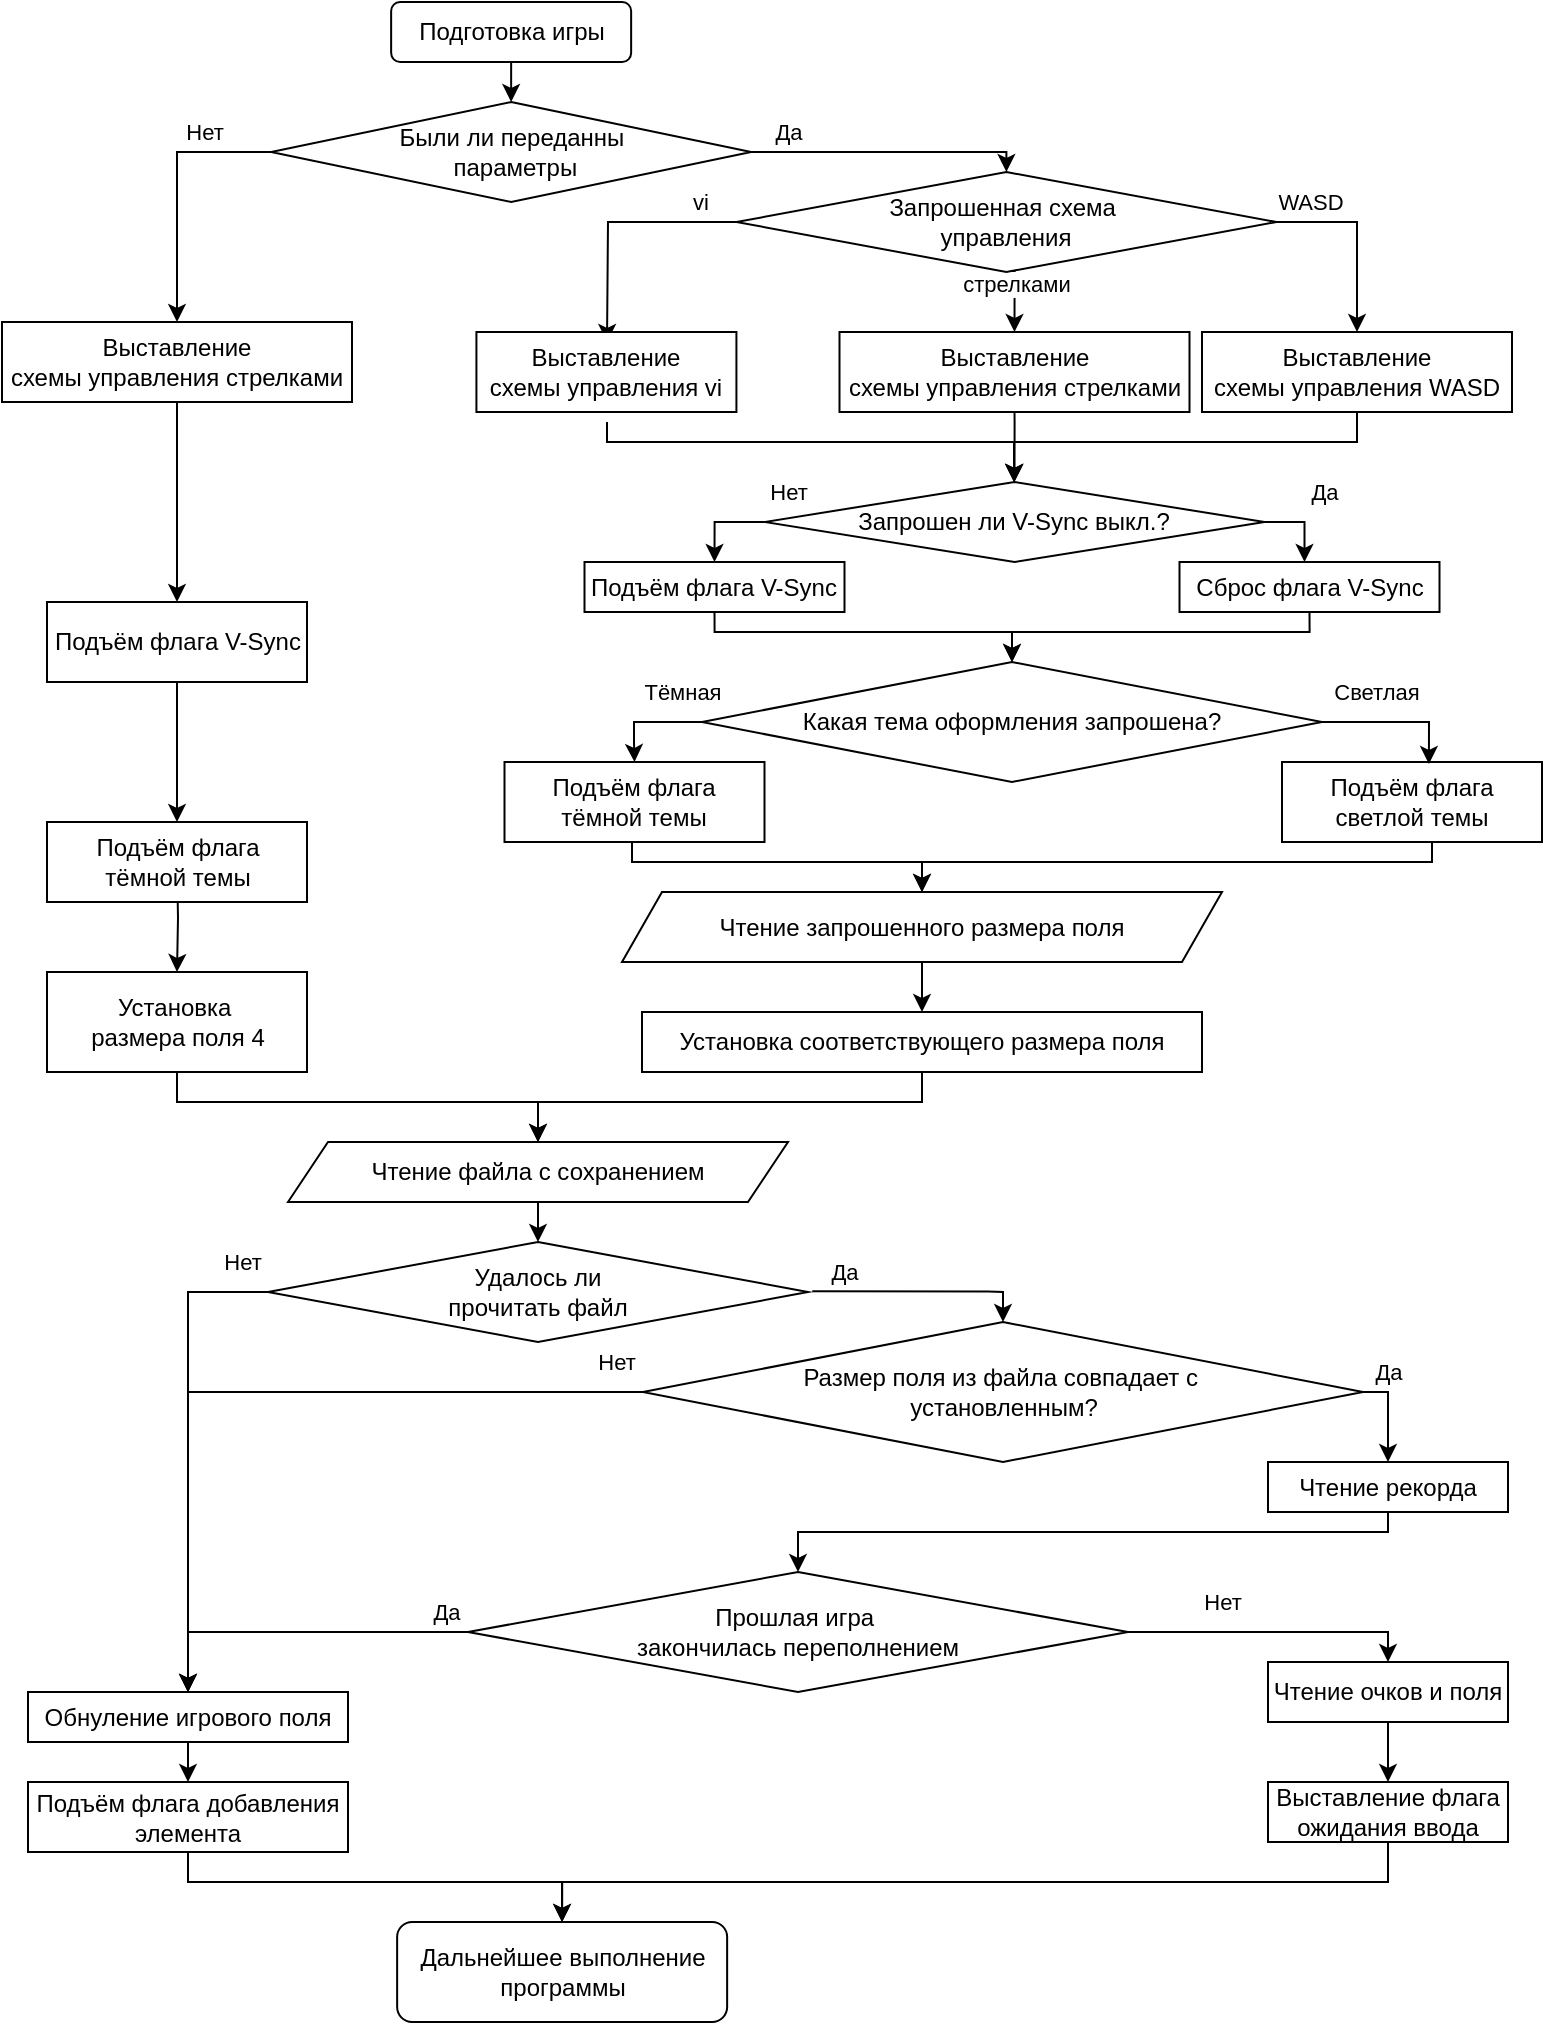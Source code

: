 <mxfile version="24.4.13" type="device">
  <diagram name="Page-1" id="8AExiW12i_gnfEKdbFFz">
    <mxGraphModel dx="1046" dy="883" grid="1" gridSize="10" guides="1" tooltips="1" connect="1" arrows="1" fold="1" page="1" pageScale="1" pageWidth="827" pageHeight="1169" math="0" shadow="0">
      <root>
        <mxCell id="0" />
        <mxCell id="1" parent="0" />
        <mxCell id="3MnkeBiUxJhdWhc5dT3K-13" style="edgeStyle=orthogonalEdgeStyle;rounded=0;orthogonalLoop=1;jettySize=auto;html=1;exitX=0.5;exitY=1;exitDx=0;exitDy=0;entryX=0.5;entryY=0;entryDx=0;entryDy=0;" parent="1" source="3MnkeBiUxJhdWhc5dT3K-6" target="3MnkeBiUxJhdWhc5dT3K-25" edge="1">
          <mxGeometry relative="1" as="geometry">
            <mxPoint x="284.57" y="50" as="targetPoint" />
          </mxGeometry>
        </mxCell>
        <mxCell id="3MnkeBiUxJhdWhc5dT3K-6" value="Подготовка игры" style="rounded=1;whiteSpace=wrap;html=1;" parent="1" vertex="1">
          <mxGeometry x="224.57" width="120" height="30" as="geometry" />
        </mxCell>
        <mxCell id="3MnkeBiUxJhdWhc5dT3K-7" value="Дальнейшее выполнение программы" style="rounded=1;whiteSpace=wrap;html=1;" parent="1" vertex="1">
          <mxGeometry x="227.57" y="960" width="165" height="50" as="geometry" />
        </mxCell>
        <mxCell id="3MnkeBiUxJhdWhc5dT3K-9" style="edgeStyle=orthogonalEdgeStyle;rounded=0;orthogonalLoop=1;jettySize=auto;html=1;exitX=0;exitY=0.5;exitDx=0;exitDy=0;entryX=0.5;entryY=0;entryDx=0;entryDy=0;" parent="1" source="3MnkeBiUxJhdWhc5dT3K-8" edge="1">
          <mxGeometry relative="1" as="geometry">
            <mxPoint x="332.5" y="170" as="targetPoint" />
          </mxGeometry>
        </mxCell>
        <mxCell id="3MnkeBiUxJhdWhc5dT3K-18" value="vi" style="edgeLabel;html=1;align=center;verticalAlign=middle;resizable=0;points=[];" parent="3MnkeBiUxJhdWhc5dT3K-9" vertex="1" connectable="0">
          <mxGeometry x="-0.704" relative="1" as="geometry">
            <mxPoint y="-10" as="offset" />
          </mxGeometry>
        </mxCell>
        <mxCell id="3MnkeBiUxJhdWhc5dT3K-16" style="edgeStyle=orthogonalEdgeStyle;rounded=0;orthogonalLoop=1;jettySize=auto;html=1;exitX=1;exitY=0.5;exitDx=0;exitDy=0;entryX=0.5;entryY=0;entryDx=0;entryDy=0;" parent="1" source="3MnkeBiUxJhdWhc5dT3K-8" target="3MnkeBiUxJhdWhc5dT3K-15" edge="1">
          <mxGeometry relative="1" as="geometry" />
        </mxCell>
        <mxCell id="3MnkeBiUxJhdWhc5dT3K-20" value="WASD" style="edgeLabel;html=1;align=center;verticalAlign=middle;resizable=0;points=[];" parent="3MnkeBiUxJhdWhc5dT3K-16" vertex="1" connectable="0">
          <mxGeometry x="-0.646" y="-2" relative="1" as="geometry">
            <mxPoint y="-12" as="offset" />
          </mxGeometry>
        </mxCell>
        <mxCell id="3MnkeBiUxJhdWhc5dT3K-17" style="edgeStyle=orthogonalEdgeStyle;rounded=0;orthogonalLoop=1;jettySize=auto;html=1;exitX=0.5;exitY=1;exitDx=0;exitDy=0;entryX=0.5;entryY=0;entryDx=0;entryDy=0;" parent="1" source="3MnkeBiUxJhdWhc5dT3K-8" edge="1" target="3MnkeBiUxJhdWhc5dT3K-64">
          <mxGeometry relative="1" as="geometry">
            <mxPoint x="532.21" y="180" as="targetPoint" />
          </mxGeometry>
        </mxCell>
        <mxCell id="3MnkeBiUxJhdWhc5dT3K-19" value="стрелками" style="edgeLabel;html=1;align=center;verticalAlign=middle;resizable=0;points=[];" parent="3MnkeBiUxJhdWhc5dT3K-17" vertex="1" connectable="0">
          <mxGeometry x="-0.4" y="-2" relative="1" as="geometry">
            <mxPoint x="2" as="offset" />
          </mxGeometry>
        </mxCell>
        <mxCell id="3MnkeBiUxJhdWhc5dT3K-8" value="&lt;div&gt;Запрошенная схема&amp;nbsp;&lt;/div&gt;&lt;div&gt;управления&lt;/div&gt;" style="rhombus;whiteSpace=wrap;html=1;" parent="1" vertex="1">
          <mxGeometry x="397.21" y="85" width="270" height="50" as="geometry" />
        </mxCell>
        <mxCell id="3MnkeBiUxJhdWhc5dT3K-107" style="edgeStyle=orthogonalEdgeStyle;rounded=0;orthogonalLoop=1;jettySize=auto;html=1;exitX=0.5;exitY=1;exitDx=0;exitDy=0;entryX=0.5;entryY=0;entryDx=0;entryDy=0;" parent="1" target="3MnkeBiUxJhdWhc5dT3K-41" edge="1">
          <mxGeometry relative="1" as="geometry">
            <Array as="points">
              <mxPoint x="333" y="220" />
              <mxPoint x="536" y="220" />
              <mxPoint x="536" y="240" />
            </Array>
            <mxPoint x="332.5" y="210" as="sourcePoint" />
            <mxPoint x="512.5" y="250" as="targetPoint" />
          </mxGeometry>
        </mxCell>
        <mxCell id="3MnkeBiUxJhdWhc5dT3K-10" value="&lt;div&gt;Выставление&lt;/div&gt;&lt;div&gt;схемы управления vi&lt;br&gt;&lt;/div&gt;" style="rounded=0;whiteSpace=wrap;html=1;" parent="1" vertex="1">
          <mxGeometry x="267.21" y="165" width="130" height="40" as="geometry" />
        </mxCell>
        <mxCell id="3MnkeBiUxJhdWhc5dT3K-23" style="edgeStyle=orthogonalEdgeStyle;rounded=0;orthogonalLoop=1;jettySize=auto;html=1;exitX=0.5;exitY=1;exitDx=0;exitDy=0;entryX=0.5;entryY=0;entryDx=0;entryDy=0;" parent="1" source="3MnkeBiUxJhdWhc5dT3K-64" target="3MnkeBiUxJhdWhc5dT3K-41" edge="1">
          <mxGeometry relative="1" as="geometry">
            <mxPoint x="540" y="220" as="targetPoint" />
            <mxPoint x="507.5" y="245" as="sourcePoint" />
            <Array as="points">
              <mxPoint x="536" y="210" />
              <mxPoint x="536" y="210" />
            </Array>
          </mxGeometry>
        </mxCell>
        <mxCell id="3MnkeBiUxJhdWhc5dT3K-24" style="edgeStyle=orthogonalEdgeStyle;rounded=0;orthogonalLoop=1;jettySize=auto;html=1;exitX=0.5;exitY=1;exitDx=0;exitDy=0;entryX=0.5;entryY=0;entryDx=0;entryDy=0;" parent="1" source="3MnkeBiUxJhdWhc5dT3K-15" target="3MnkeBiUxJhdWhc5dT3K-41" edge="1">
          <mxGeometry relative="1" as="geometry">
            <mxPoint x="512.5" y="235" as="targetPoint" />
            <Array as="points">
              <mxPoint x="708" y="220" />
              <mxPoint x="536" y="220" />
              <mxPoint x="536" y="240" />
            </Array>
          </mxGeometry>
        </mxCell>
        <mxCell id="3MnkeBiUxJhdWhc5dT3K-15" value="&lt;div&gt;Выставление&lt;/div&gt;&lt;div&gt;схемы управления WASD&lt;br&gt;&lt;/div&gt;" style="rounded=0;whiteSpace=wrap;html=1;" parent="1" vertex="1">
          <mxGeometry x="630" y="165" width="155" height="40" as="geometry" />
        </mxCell>
        <mxCell id="3MnkeBiUxJhdWhc5dT3K-37" style="edgeStyle=orthogonalEdgeStyle;rounded=0;orthogonalLoop=1;jettySize=auto;html=1;exitX=1;exitY=0.5;exitDx=0;exitDy=0;entryX=0.5;entryY=0;entryDx=0;entryDy=0;" parent="1" source="3MnkeBiUxJhdWhc5dT3K-25" target="3MnkeBiUxJhdWhc5dT3K-8" edge="1">
          <mxGeometry relative="1" as="geometry">
            <mxPoint x="441.78" y="70" as="sourcePoint" />
            <Array as="points">
              <mxPoint x="532" y="75" />
            </Array>
          </mxGeometry>
        </mxCell>
        <mxCell id="3MnkeBiUxJhdWhc5dT3K-38" value="Да" style="edgeLabel;html=1;align=center;verticalAlign=middle;resizable=0;points=[];" parent="3MnkeBiUxJhdWhc5dT3K-37" vertex="1" connectable="0">
          <mxGeometry x="-0.729" y="-3" relative="1" as="geometry">
            <mxPoint y="-13" as="offset" />
          </mxGeometry>
        </mxCell>
        <mxCell id="3MnkeBiUxJhdWhc5dT3K-70" style="edgeStyle=orthogonalEdgeStyle;rounded=0;orthogonalLoop=1;jettySize=auto;html=1;exitX=0;exitY=0.5;exitDx=0;exitDy=0;entryX=0.5;entryY=0;entryDx=0;entryDy=0;" parent="1" source="3MnkeBiUxJhdWhc5dT3K-25" target="3MnkeBiUxJhdWhc5dT3K-66" edge="1">
          <mxGeometry relative="1" as="geometry" />
        </mxCell>
        <mxCell id="3MnkeBiUxJhdWhc5dT3K-71" value="Нет" style="edgeLabel;html=1;align=center;verticalAlign=middle;resizable=0;points=[];" parent="3MnkeBiUxJhdWhc5dT3K-70" vertex="1" connectable="0">
          <mxGeometry x="-0.305" relative="1" as="geometry">
            <mxPoint x="12" y="-10" as="offset" />
          </mxGeometry>
        </mxCell>
        <mxCell id="3MnkeBiUxJhdWhc5dT3K-25" value="&lt;div&gt;Были ли переданны&lt;/div&gt;&lt;div&gt;&amp;nbsp;параметры&lt;/div&gt;" style="rhombus;whiteSpace=wrap;html=1;" parent="1" vertex="1">
          <mxGeometry x="164.57" y="50" width="240" height="50" as="geometry" />
        </mxCell>
        <mxCell id="3MnkeBiUxJhdWhc5dT3K-41" value="&lt;div&gt;Запрошен ли V-Sync&lt;span style=&quot;background-color: initial;&quot;&gt;&amp;nbsp;выкл.?&lt;/span&gt;&lt;/div&gt;" style="rhombus;whiteSpace=wrap;html=1;" parent="1" vertex="1">
          <mxGeometry x="411.25" y="240" width="250" height="40" as="geometry" />
        </mxCell>
        <mxCell id="3MnkeBiUxJhdWhc5dT3K-56" style="edgeStyle=orthogonalEdgeStyle;rounded=0;orthogonalLoop=1;jettySize=auto;html=1;exitX=0.5;exitY=1;exitDx=0;exitDy=0;entryX=0.5;entryY=0;entryDx=0;entryDy=0;" parent="1" source="3MnkeBiUxJhdWhc5dT3K-42" target="3MnkeBiUxJhdWhc5dT3K-48" edge="1">
          <mxGeometry relative="1" as="geometry">
            <Array as="points">
              <mxPoint x="386" y="315" />
              <mxPoint x="535" y="315" />
            </Array>
            <mxPoint x="558.75" y="330" as="targetPoint" />
          </mxGeometry>
        </mxCell>
        <mxCell id="3MnkeBiUxJhdWhc5dT3K-42" value="Подъём флага V-Sync" style="rounded=0;whiteSpace=wrap;html=1;" parent="1" vertex="1">
          <mxGeometry x="321.25" y="280" width="130" height="25" as="geometry" />
        </mxCell>
        <mxCell id="3MnkeBiUxJhdWhc5dT3K-57" style="edgeStyle=orthogonalEdgeStyle;rounded=0;orthogonalLoop=1;jettySize=auto;html=1;exitX=0.5;exitY=1;exitDx=0;exitDy=0;entryX=0.5;entryY=0;entryDx=0;entryDy=0;" parent="1" source="3MnkeBiUxJhdWhc5dT3K-43" target="3MnkeBiUxJhdWhc5dT3K-48" edge="1">
          <mxGeometry relative="1" as="geometry">
            <Array as="points">
              <mxPoint x="684" y="315" />
              <mxPoint x="535" y="315" />
            </Array>
            <mxPoint x="558.75" y="330" as="targetPoint" />
          </mxGeometry>
        </mxCell>
        <mxCell id="3MnkeBiUxJhdWhc5dT3K-43" value="Сброс флага V-Sync" style="rounded=0;whiteSpace=wrap;html=1;" parent="1" vertex="1">
          <mxGeometry x="618.75" y="280" width="130" height="25" as="geometry" />
        </mxCell>
        <mxCell id="3MnkeBiUxJhdWhc5dT3K-44" style="edgeStyle=orthogonalEdgeStyle;rounded=0;orthogonalLoop=1;jettySize=auto;html=1;exitX=0;exitY=0.5;exitDx=0;exitDy=0;entryX=0.5;entryY=0;entryDx=0;entryDy=0;" parent="1" source="3MnkeBiUxJhdWhc5dT3K-41" target="3MnkeBiUxJhdWhc5dT3K-42" edge="1">
          <mxGeometry relative="1" as="geometry">
            <Array as="points">
              <mxPoint x="386.25" y="260" />
            </Array>
          </mxGeometry>
        </mxCell>
        <mxCell id="3MnkeBiUxJhdWhc5dT3K-45" value="Нет" style="edgeLabel;html=1;align=center;verticalAlign=middle;resizable=0;points=[];" parent="3MnkeBiUxJhdWhc5dT3K-44" vertex="1" connectable="0">
          <mxGeometry x="-0.636" y="-3" relative="1" as="geometry">
            <mxPoint x="19" y="-12" as="offset" />
          </mxGeometry>
        </mxCell>
        <mxCell id="3MnkeBiUxJhdWhc5dT3K-46" style="edgeStyle=orthogonalEdgeStyle;rounded=0;orthogonalLoop=1;jettySize=auto;html=1;exitX=1;exitY=0.5;exitDx=0;exitDy=0;" parent="1" source="3MnkeBiUxJhdWhc5dT3K-41" target="3MnkeBiUxJhdWhc5dT3K-43" edge="1">
          <mxGeometry relative="1" as="geometry">
            <Array as="points">
              <mxPoint x="681.25" y="260" />
            </Array>
          </mxGeometry>
        </mxCell>
        <mxCell id="3MnkeBiUxJhdWhc5dT3K-47" value="Да" style="edgeLabel;html=1;align=center;verticalAlign=middle;resizable=0;points=[];" parent="3MnkeBiUxJhdWhc5dT3K-46" vertex="1" connectable="0">
          <mxGeometry x="-0.691" y="3" relative="1" as="geometry">
            <mxPoint x="23" y="-12" as="offset" />
          </mxGeometry>
        </mxCell>
        <mxCell id="3MnkeBiUxJhdWhc5dT3K-48" value="&lt;div&gt;Какая тема оформления&amp;nbsp;&lt;span style=&quot;background-color: initial;&quot;&gt;запрошена?&lt;/span&gt;&lt;/div&gt;" style="rhombus;whiteSpace=wrap;html=1;" parent="1" vertex="1">
          <mxGeometry x="380" y="330" width="310" height="60" as="geometry" />
        </mxCell>
        <mxCell id="3MnkeBiUxJhdWhc5dT3K-59" style="edgeStyle=orthogonalEdgeStyle;rounded=0;orthogonalLoop=1;jettySize=auto;html=1;exitX=0.5;exitY=1;exitDx=0;exitDy=0;entryX=0.5;entryY=0;entryDx=0;entryDy=0;" parent="1" source="3MnkeBiUxJhdWhc5dT3K-49" target="3MnkeBiUxJhdWhc5dT3K-58" edge="1">
          <mxGeometry relative="1" as="geometry">
            <Array as="points">
              <mxPoint x="345" y="420" />
              <mxPoint x="345" y="430" />
              <mxPoint x="490" y="430" />
            </Array>
          </mxGeometry>
        </mxCell>
        <mxCell id="3MnkeBiUxJhdWhc5dT3K-49" value="&lt;div&gt;Подъём флага&lt;/div&gt;&lt;div&gt;тёмной темы&lt;br&gt;&lt;/div&gt;" style="rounded=0;whiteSpace=wrap;html=1;" parent="1" vertex="1">
          <mxGeometry x="281.25" y="380" width="130" height="40" as="geometry" />
        </mxCell>
        <mxCell id="3MnkeBiUxJhdWhc5dT3K-60" style="edgeStyle=orthogonalEdgeStyle;rounded=0;orthogonalLoop=1;jettySize=auto;html=1;exitX=0.5;exitY=1;exitDx=0;exitDy=0;entryX=0.5;entryY=0;entryDx=0;entryDy=0;" parent="1" source="3MnkeBiUxJhdWhc5dT3K-50" target="3MnkeBiUxJhdWhc5dT3K-58" edge="1">
          <mxGeometry relative="1" as="geometry">
            <mxPoint x="490" y="525" as="targetPoint" />
            <Array as="points">
              <mxPoint x="745" y="420" />
              <mxPoint x="745" y="430" />
              <mxPoint x="490" y="430" />
            </Array>
          </mxGeometry>
        </mxCell>
        <mxCell id="3MnkeBiUxJhdWhc5dT3K-50" value="&lt;div&gt;Подъём флага&lt;/div&gt;&lt;div&gt;светлой темы&lt;br&gt;&lt;/div&gt;" style="rounded=0;whiteSpace=wrap;html=1;" parent="1" vertex="1">
          <mxGeometry x="670" y="380" width="130" height="40" as="geometry" />
        </mxCell>
        <mxCell id="3MnkeBiUxJhdWhc5dT3K-51" style="edgeStyle=orthogonalEdgeStyle;rounded=0;orthogonalLoop=1;jettySize=auto;html=1;exitX=0;exitY=0.5;exitDx=0;exitDy=0;entryX=0.5;entryY=0;entryDx=0;entryDy=0;" parent="1" source="3MnkeBiUxJhdWhc5dT3K-48" target="3MnkeBiUxJhdWhc5dT3K-49" edge="1">
          <mxGeometry relative="1" as="geometry">
            <mxPoint x="380" y="435" as="sourcePoint" />
            <Array as="points">
              <mxPoint x="346" y="360" />
              <mxPoint x="346" y="370" />
            </Array>
          </mxGeometry>
        </mxCell>
        <mxCell id="3MnkeBiUxJhdWhc5dT3K-52" value="Тёмная" style="edgeLabel;html=1;align=center;verticalAlign=middle;resizable=0;points=[];" parent="3MnkeBiUxJhdWhc5dT3K-51" vertex="1" connectable="0">
          <mxGeometry x="-0.636" y="-3" relative="1" as="geometry">
            <mxPoint y="-12" as="offset" />
          </mxGeometry>
        </mxCell>
        <mxCell id="3MnkeBiUxJhdWhc5dT3K-53" style="edgeStyle=orthogonalEdgeStyle;rounded=0;orthogonalLoop=1;jettySize=auto;html=1;entryX=0.565;entryY=0.025;entryDx=0;entryDy=0;entryPerimeter=0;exitX=1;exitY=0.5;exitDx=0;exitDy=0;" parent="1" source="3MnkeBiUxJhdWhc5dT3K-48" target="3MnkeBiUxJhdWhc5dT3K-50" edge="1">
          <mxGeometry relative="1" as="geometry">
            <mxPoint x="710" y="375" as="sourcePoint" />
          </mxGeometry>
        </mxCell>
        <mxCell id="3MnkeBiUxJhdWhc5dT3K-54" value="Светлая" style="edgeLabel;html=1;align=center;verticalAlign=middle;resizable=0;points=[];" parent="3MnkeBiUxJhdWhc5dT3K-53" vertex="1" connectable="0">
          <mxGeometry x="-0.691" y="3" relative="1" as="geometry">
            <mxPoint x="15" y="-12" as="offset" />
          </mxGeometry>
        </mxCell>
        <mxCell id="3MnkeBiUxJhdWhc5dT3K-62" style="edgeStyle=orthogonalEdgeStyle;rounded=0;orthogonalLoop=1;jettySize=auto;html=1;exitX=0.5;exitY=1;exitDx=0;exitDy=0;entryX=0.5;entryY=0;entryDx=0;entryDy=0;" parent="1" source="3MnkeBiUxJhdWhc5dT3K-58" target="3MnkeBiUxJhdWhc5dT3K-61" edge="1">
          <mxGeometry relative="1" as="geometry" />
        </mxCell>
        <mxCell id="3MnkeBiUxJhdWhc5dT3K-58" value="Чтение запрошенного размера поля" style="shape=parallelogram;perimeter=parallelogramPerimeter;whiteSpace=wrap;html=1;fixedSize=1;" parent="1" vertex="1">
          <mxGeometry x="340" y="445" width="300" height="35" as="geometry" />
        </mxCell>
        <mxCell id="3MnkeBiUxJhdWhc5dT3K-106" style="edgeStyle=orthogonalEdgeStyle;rounded=0;orthogonalLoop=1;jettySize=auto;html=1;exitX=0.5;exitY=1;exitDx=0;exitDy=0;entryX=0.5;entryY=0;entryDx=0;entryDy=0;" parent="1" source="3MnkeBiUxJhdWhc5dT3K-61" target="3MnkeBiUxJhdWhc5dT3K-63" edge="1">
          <mxGeometry relative="1" as="geometry">
            <mxPoint x="301" y="721.32" as="targetPoint" />
            <mxPoint x="490" y="650" as="sourcePoint" />
            <Array as="points">
              <mxPoint x="490" y="550" />
              <mxPoint x="298" y="550" />
            </Array>
          </mxGeometry>
        </mxCell>
        <mxCell id="3MnkeBiUxJhdWhc5dT3K-61" value="Установка соответствующего размера поля" style="rounded=0;whiteSpace=wrap;html=1;" parent="1" vertex="1">
          <mxGeometry x="350" y="505" width="280" height="30" as="geometry" />
        </mxCell>
        <mxCell id="3MnkeBiUxJhdWhc5dT3K-80" style="edgeStyle=orthogonalEdgeStyle;rounded=0;orthogonalLoop=1;jettySize=auto;html=1;exitX=0.5;exitY=1;exitDx=0;exitDy=0;entryX=0.5;entryY=0;entryDx=0;entryDy=0;" parent="1" source="3MnkeBiUxJhdWhc5dT3K-63" target="3MnkeBiUxJhdWhc5dT3K-79" edge="1">
          <mxGeometry relative="1" as="geometry" />
        </mxCell>
        <mxCell id="3MnkeBiUxJhdWhc5dT3K-63" value="&lt;div&gt;Чтение файла с сохранением&lt;br&gt;&lt;/div&gt;" style="shape=parallelogram;perimeter=parallelogramPerimeter;whiteSpace=wrap;html=1;fixedSize=1;" parent="1" vertex="1">
          <mxGeometry x="173" y="570" width="250" height="30" as="geometry" />
        </mxCell>
        <mxCell id="3MnkeBiUxJhdWhc5dT3K-64" value="&lt;div&gt;Выставление&lt;/div&gt;&lt;div&gt;схемы управления стрелками&lt;br&gt;&lt;/div&gt;" style="rounded=0;whiteSpace=wrap;html=1;" parent="1" vertex="1">
          <mxGeometry x="448.75" y="165" width="175" height="40" as="geometry" />
        </mxCell>
        <mxCell id="3MnkeBiUxJhdWhc5dT3K-72" style="edgeStyle=orthogonalEdgeStyle;rounded=0;orthogonalLoop=1;jettySize=auto;html=1;exitX=0.5;exitY=1;exitDx=0;exitDy=0;entryX=0.5;entryY=0;entryDx=0;entryDy=0;" parent="1" source="3MnkeBiUxJhdWhc5dT3K-66" target="3MnkeBiUxJhdWhc5dT3K-67" edge="1">
          <mxGeometry relative="1" as="geometry" />
        </mxCell>
        <mxCell id="3MnkeBiUxJhdWhc5dT3K-66" value="&lt;div&gt;Выставление&lt;/div&gt;&lt;div&gt;схемы управления стрелками&lt;br&gt;&lt;/div&gt;" style="rounded=0;whiteSpace=wrap;html=1;" parent="1" vertex="1">
          <mxGeometry x="30" y="160" width="175" height="40" as="geometry" />
        </mxCell>
        <mxCell id="3MnkeBiUxJhdWhc5dT3K-73" style="edgeStyle=orthogonalEdgeStyle;rounded=0;orthogonalLoop=1;jettySize=auto;html=1;exitX=0.5;exitY=1;exitDx=0;exitDy=0;entryX=0.5;entryY=0;entryDx=0;entryDy=0;" parent="1" source="3MnkeBiUxJhdWhc5dT3K-67" target="3MnkeBiUxJhdWhc5dT3K-68" edge="1">
          <mxGeometry relative="1" as="geometry" />
        </mxCell>
        <mxCell id="3MnkeBiUxJhdWhc5dT3K-67" value="Подъём флага V-Sync" style="rounded=0;whiteSpace=wrap;html=1;" parent="1" vertex="1">
          <mxGeometry x="52.5" y="300" width="130" height="40" as="geometry" />
        </mxCell>
        <mxCell id="3MnkeBiUxJhdWhc5dT3K-74" style="edgeStyle=orthogonalEdgeStyle;rounded=0;orthogonalLoop=1;jettySize=auto;html=1;exitX=0.5;exitY=1;exitDx=0;exitDy=0;entryX=0.5;entryY=0;entryDx=0;entryDy=0;" parent="1" target="3MnkeBiUxJhdWhc5dT3K-69" edge="1">
          <mxGeometry relative="1" as="geometry">
            <mxPoint x="117.5" y="430" as="sourcePoint" />
          </mxGeometry>
        </mxCell>
        <mxCell id="3MnkeBiUxJhdWhc5dT3K-68" value="&lt;div&gt;Подъём флага&lt;/div&gt;&lt;div&gt;тёмной темы&lt;br&gt;&lt;/div&gt;" style="rounded=0;whiteSpace=wrap;html=1;" parent="1" vertex="1">
          <mxGeometry x="52.5" y="410" width="130" height="40" as="geometry" />
        </mxCell>
        <mxCell id="3MnkeBiUxJhdWhc5dT3K-75" style="edgeStyle=orthogonalEdgeStyle;rounded=0;orthogonalLoop=1;jettySize=auto;html=1;exitX=0.5;exitY=1;exitDx=0;exitDy=0;entryX=0.5;entryY=0;entryDx=0;entryDy=0;" parent="1" source="3MnkeBiUxJhdWhc5dT3K-69" target="3MnkeBiUxJhdWhc5dT3K-63" edge="1">
          <mxGeometry relative="1" as="geometry">
            <Array as="points">
              <mxPoint x="117" y="550" />
              <mxPoint x="298" y="550" />
            </Array>
          </mxGeometry>
        </mxCell>
        <mxCell id="3MnkeBiUxJhdWhc5dT3K-69" value="&lt;div&gt;Установка&amp;nbsp;&lt;/div&gt;&lt;div&gt;размера поля 4&lt;/div&gt;" style="rounded=0;whiteSpace=wrap;html=1;" parent="1" vertex="1">
          <mxGeometry x="52.5" y="485" width="130" height="50" as="geometry" />
        </mxCell>
        <mxCell id="3MnkeBiUxJhdWhc5dT3K-92" style="edgeStyle=orthogonalEdgeStyle;rounded=0;orthogonalLoop=1;jettySize=auto;html=1;exitX=0.5;exitY=1;exitDx=0;exitDy=0;entryX=0.5;entryY=0;entryDx=0;entryDy=0;" parent="1" source="3MnkeBiUxJhdWhc5dT3K-77" target="3MnkeBiUxJhdWhc5dT3K-91" edge="1">
          <mxGeometry relative="1" as="geometry" />
        </mxCell>
        <mxCell id="3MnkeBiUxJhdWhc5dT3K-77" value="Обнуление игрового поля" style="rounded=0;whiteSpace=wrap;html=1;" parent="1" vertex="1">
          <mxGeometry x="43" y="845" width="160" height="25" as="geometry" />
        </mxCell>
        <mxCell id="3MnkeBiUxJhdWhc5dT3K-85" style="edgeStyle=orthogonalEdgeStyle;rounded=0;orthogonalLoop=1;jettySize=auto;html=1;exitX=1.008;exitY=0.493;exitDx=0;exitDy=0;exitPerimeter=0;entryX=0.5;entryY=0;entryDx=0;entryDy=0;" parent="1" source="3MnkeBiUxJhdWhc5dT3K-79" target="3MnkeBiUxJhdWhc5dT3K-84" edge="1">
          <mxGeometry relative="1" as="geometry">
            <mxPoint x="563" y="630" as="targetPoint" />
            <Array as="points">
              <mxPoint x="523" y="645" />
              <mxPoint x="531" y="645" />
            </Array>
          </mxGeometry>
        </mxCell>
        <mxCell id="3MnkeBiUxJhdWhc5dT3K-86" value="Да" style="edgeLabel;html=1;align=center;verticalAlign=middle;resizable=0;points=[];" parent="3MnkeBiUxJhdWhc5dT3K-85" vertex="1" connectable="0">
          <mxGeometry x="-0.646" y="1" relative="1" as="geometry">
            <mxPoint x="-4" y="-9" as="offset" />
          </mxGeometry>
        </mxCell>
        <mxCell id="3MnkeBiUxJhdWhc5dT3K-108" style="edgeStyle=orthogonalEdgeStyle;rounded=0;orthogonalLoop=1;jettySize=auto;html=1;exitX=0;exitY=0.5;exitDx=0;exitDy=0;" parent="1" source="3MnkeBiUxJhdWhc5dT3K-79" target="3MnkeBiUxJhdWhc5dT3K-77" edge="1">
          <mxGeometry relative="1" as="geometry" />
        </mxCell>
        <mxCell id="3MnkeBiUxJhdWhc5dT3K-115" value="Нет" style="edgeLabel;html=1;align=center;verticalAlign=middle;resizable=0;points=[];" parent="3MnkeBiUxJhdWhc5dT3K-108" vertex="1" connectable="0">
          <mxGeometry x="-0.892" relative="1" as="geometry">
            <mxPoint y="-15" as="offset" />
          </mxGeometry>
        </mxCell>
        <mxCell id="3MnkeBiUxJhdWhc5dT3K-79" value="&lt;div&gt;Удалось ли &lt;br&gt;&lt;/div&gt;&lt;div&gt;прочитать файл&lt;br&gt;&lt;/div&gt;" style="rhombus;whiteSpace=wrap;html=1;" parent="1" vertex="1">
          <mxGeometry x="163" y="620" width="270" height="50" as="geometry" />
        </mxCell>
        <mxCell id="3MnkeBiUxJhdWhc5dT3K-96" style="edgeStyle=orthogonalEdgeStyle;rounded=0;orthogonalLoop=1;jettySize=auto;html=1;exitX=1;exitY=0.5;exitDx=0;exitDy=0;entryX=0.5;entryY=0;entryDx=0;entryDy=0;" parent="1" source="3MnkeBiUxJhdWhc5dT3K-84" target="3MnkeBiUxJhdWhc5dT3K-95" edge="1">
          <mxGeometry relative="1" as="geometry" />
        </mxCell>
        <mxCell id="3MnkeBiUxJhdWhc5dT3K-116" value="Да" style="edgeLabel;html=1;align=center;verticalAlign=middle;resizable=0;points=[];" parent="3MnkeBiUxJhdWhc5dT3K-96" vertex="1" connectable="0">
          <mxGeometry x="-0.307" relative="1" as="geometry">
            <mxPoint y="-14" as="offset" />
          </mxGeometry>
        </mxCell>
        <mxCell id="3MnkeBiUxJhdWhc5dT3K-113" style="edgeStyle=orthogonalEdgeStyle;rounded=0;orthogonalLoop=1;jettySize=auto;html=1;exitX=0;exitY=0.5;exitDx=0;exitDy=0;entryX=0.5;entryY=0;entryDx=0;entryDy=0;" parent="1" source="3MnkeBiUxJhdWhc5dT3K-84" target="3MnkeBiUxJhdWhc5dT3K-77" edge="1">
          <mxGeometry relative="1" as="geometry" />
        </mxCell>
        <mxCell id="3MnkeBiUxJhdWhc5dT3K-114" value="Нет" style="edgeLabel;html=1;align=center;verticalAlign=middle;resizable=0;points=[];" parent="3MnkeBiUxJhdWhc5dT3K-113" vertex="1" connectable="0">
          <mxGeometry x="-0.926" relative="1" as="geometry">
            <mxPoint y="-15" as="offset" />
          </mxGeometry>
        </mxCell>
        <mxCell id="3MnkeBiUxJhdWhc5dT3K-84" value="&lt;div&gt;Размер поля из файла совпадает с&amp;nbsp;&lt;/div&gt;&lt;div&gt;установленным?&lt;/div&gt;" style="rhombus;whiteSpace=wrap;html=1;" parent="1" vertex="1">
          <mxGeometry x="350.5" y="660" width="360" height="70" as="geometry" />
        </mxCell>
        <mxCell id="3MnkeBiUxJhdWhc5dT3K-104" style="edgeStyle=orthogonalEdgeStyle;rounded=0;orthogonalLoop=1;jettySize=auto;html=1;exitX=0.5;exitY=1;exitDx=0;exitDy=0;entryX=0.5;entryY=0;entryDx=0;entryDy=0;" parent="1" source="3MnkeBiUxJhdWhc5dT3K-91" target="3MnkeBiUxJhdWhc5dT3K-7" edge="1">
          <mxGeometry relative="1" as="geometry">
            <Array as="points">
              <mxPoint x="126" y="940" />
              <mxPoint x="310" y="940" />
              <mxPoint x="310" y="960" />
            </Array>
          </mxGeometry>
        </mxCell>
        <mxCell id="3MnkeBiUxJhdWhc5dT3K-91" value="Подъём флага добавления элемента" style="rounded=0;whiteSpace=wrap;html=1;" parent="1" vertex="1">
          <mxGeometry x="43" y="890" width="160" height="35" as="geometry" />
        </mxCell>
        <mxCell id="3MnkeBiUxJhdWhc5dT3K-102" style="edgeStyle=orthogonalEdgeStyle;rounded=0;orthogonalLoop=1;jettySize=auto;html=1;exitX=1;exitY=0.5;exitDx=0;exitDy=0;entryX=0.5;entryY=0;entryDx=0;entryDy=0;" parent="1" source="3MnkeBiUxJhdWhc5dT3K-93" target="3MnkeBiUxJhdWhc5dT3K-101" edge="1">
          <mxGeometry relative="1" as="geometry">
            <Array as="points">
              <mxPoint x="723" y="815" />
            </Array>
          </mxGeometry>
        </mxCell>
        <mxCell id="3MnkeBiUxJhdWhc5dT3K-112" value="Нет" style="edgeLabel;html=1;align=center;verticalAlign=middle;resizable=0;points=[];" parent="3MnkeBiUxJhdWhc5dT3K-102" vertex="1" connectable="0">
          <mxGeometry x="-0.387" relative="1" as="geometry">
            <mxPoint x="2" y="-15" as="offset" />
          </mxGeometry>
        </mxCell>
        <mxCell id="3MnkeBiUxJhdWhc5dT3K-110" style="edgeStyle=orthogonalEdgeStyle;rounded=0;orthogonalLoop=1;jettySize=auto;html=1;exitX=0;exitY=0.5;exitDx=0;exitDy=0;entryX=0.5;entryY=0;entryDx=0;entryDy=0;" parent="1" source="3MnkeBiUxJhdWhc5dT3K-93" target="3MnkeBiUxJhdWhc5dT3K-77" edge="1">
          <mxGeometry relative="1" as="geometry" />
        </mxCell>
        <mxCell id="3MnkeBiUxJhdWhc5dT3K-111" value="Да" style="edgeLabel;html=1;align=center;verticalAlign=middle;resizable=0;points=[];" parent="3MnkeBiUxJhdWhc5dT3K-110" vertex="1" connectable="0">
          <mxGeometry x="-0.852" y="-1" relative="1" as="geometry">
            <mxPoint x="1" y="-9" as="offset" />
          </mxGeometry>
        </mxCell>
        <mxCell id="3MnkeBiUxJhdWhc5dT3K-93" value="&lt;div&gt;Прошлая игра&amp;nbsp;&lt;/div&gt;&lt;div&gt;закончилась переполнением&lt;/div&gt;" style="rhombus;whiteSpace=wrap;html=1;" parent="1" vertex="1">
          <mxGeometry x="263" y="785" width="330" height="60" as="geometry" />
        </mxCell>
        <mxCell id="3MnkeBiUxJhdWhc5dT3K-97" style="edgeStyle=orthogonalEdgeStyle;rounded=0;orthogonalLoop=1;jettySize=auto;html=1;exitX=0.5;exitY=1;exitDx=0;exitDy=0;entryX=0.5;entryY=0;entryDx=0;entryDy=0;" parent="1" source="3MnkeBiUxJhdWhc5dT3K-95" target="3MnkeBiUxJhdWhc5dT3K-93" edge="1">
          <mxGeometry relative="1" as="geometry">
            <Array as="points">
              <mxPoint x="723" y="765" />
              <mxPoint x="428" y="765" />
            </Array>
          </mxGeometry>
        </mxCell>
        <mxCell id="3MnkeBiUxJhdWhc5dT3K-95" value="Чтение рекорда" style="rounded=0;whiteSpace=wrap;html=1;" parent="1" vertex="1">
          <mxGeometry x="663" y="730" width="120" height="25" as="geometry" />
        </mxCell>
        <mxCell id="3MnkeBiUxJhdWhc5dT3K-105" style="edgeStyle=orthogonalEdgeStyle;rounded=0;orthogonalLoop=1;jettySize=auto;html=1;exitX=0.5;exitY=1;exitDx=0;exitDy=0;entryX=0.5;entryY=0;entryDx=0;entryDy=0;" parent="1" source="3MnkeBiUxJhdWhc5dT3K-100" target="3MnkeBiUxJhdWhc5dT3K-7" edge="1">
          <mxGeometry relative="1" as="geometry">
            <Array as="points">
              <mxPoint x="723" y="940" />
              <mxPoint x="310" y="940" />
              <mxPoint x="310" y="960" />
            </Array>
          </mxGeometry>
        </mxCell>
        <mxCell id="3MnkeBiUxJhdWhc5dT3K-100" value="&lt;div&gt;Выставление флага &lt;br&gt;&lt;/div&gt;&lt;div&gt;ожидания ввода&lt;br&gt;&lt;/div&gt;" style="rounded=0;whiteSpace=wrap;html=1;" parent="1" vertex="1">
          <mxGeometry x="663" y="890" width="120" height="30" as="geometry" />
        </mxCell>
        <mxCell id="3MnkeBiUxJhdWhc5dT3K-103" style="edgeStyle=orthogonalEdgeStyle;rounded=0;orthogonalLoop=1;jettySize=auto;html=1;exitX=0.5;exitY=1;exitDx=0;exitDy=0;entryX=0.5;entryY=0;entryDx=0;entryDy=0;" parent="1" source="3MnkeBiUxJhdWhc5dT3K-101" target="3MnkeBiUxJhdWhc5dT3K-100" edge="1">
          <mxGeometry relative="1" as="geometry" />
        </mxCell>
        <mxCell id="3MnkeBiUxJhdWhc5dT3K-101" value="Чтение очков и поля" style="rounded=0;whiteSpace=wrap;html=1;" parent="1" vertex="1">
          <mxGeometry x="663" y="830" width="120" height="30" as="geometry" />
        </mxCell>
      </root>
    </mxGraphModel>
  </diagram>
</mxfile>
